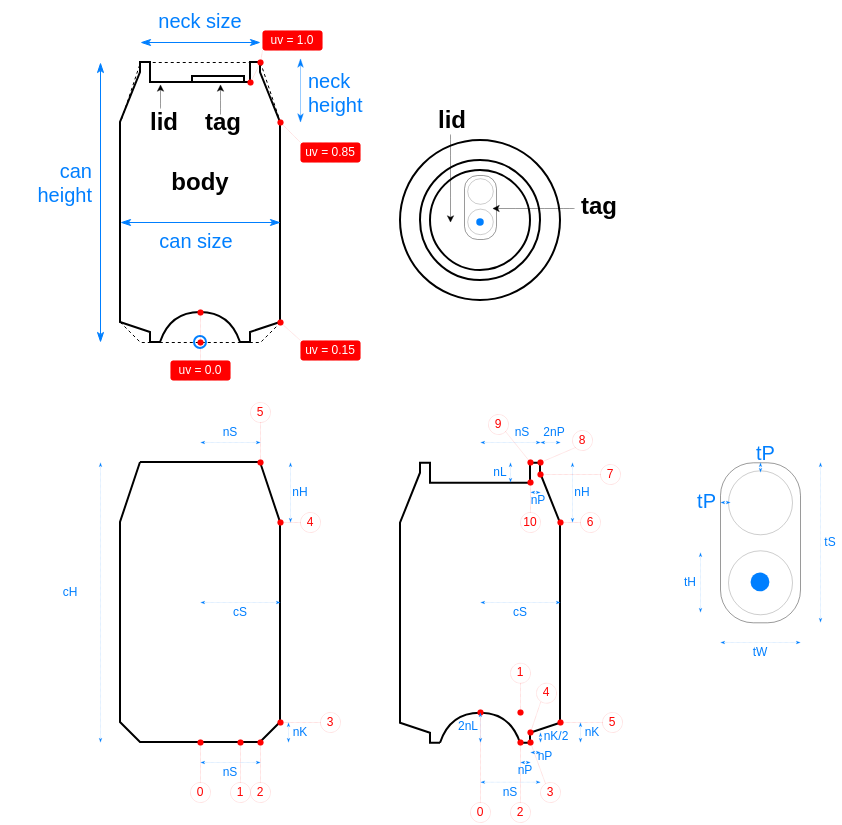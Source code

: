 <mxfile version="23.1.5" type="device">
  <diagram name="Page-1" id="3TUpHSHA1gtK3B0JEU8y">
    <mxGraphModel dx="447" dy="271" grid="1" gridSize="10" guides="1" tooltips="1" connect="1" arrows="1" fold="1" page="1" pageScale="1" pageWidth="583" pageHeight="413" math="0" shadow="0">
      <root>
        <mxCell id="0" />
        <mxCell id="1" parent="0" />
        <mxCell id="0A4ECjPYEgnLE-gKC64b-30" value="" style="endArrow=none;html=1;rounded=0;" edge="1" parent="1">
          <mxGeometry width="50" height="50" relative="1" as="geometry">
            <mxPoint x="110" y="280" as="sourcePoint" />
            <mxPoint x="140" y="420" as="targetPoint" />
            <Array as="points">
              <mxPoint x="100" y="310" />
              <mxPoint x="100" y="410" />
              <mxPoint x="110" y="420" />
            </Array>
          </mxGeometry>
        </mxCell>
        <mxCell id="0A4ECjPYEgnLE-gKC64b-31" value="" style="endArrow=none;html=1;rounded=0;" edge="1" parent="1">
          <mxGeometry width="50" height="50" relative="1" as="geometry">
            <mxPoint x="110" y="280" as="sourcePoint" />
            <mxPoint x="170" y="280" as="targetPoint" />
          </mxGeometry>
        </mxCell>
        <mxCell id="nw0UZW-xQefEUAk0dn4Y-40" value="" style="ellipse;whiteSpace=wrap;html=1;aspect=fixed;fillColor=none;connectable=0;allowArrows=0;" parent="1" vertex="1">
          <mxGeometry x="240" y="119" width="80" height="80" as="geometry" />
        </mxCell>
        <mxCell id="nw0UZW-xQefEUAk0dn4Y-41" value="" style="ellipse;whiteSpace=wrap;html=1;aspect=fixed;fillColor=none;connectable=0;allowArrows=0;" parent="1" vertex="1">
          <mxGeometry x="250" y="129" width="60" height="60" as="geometry" />
        </mxCell>
        <mxCell id="QgdDYN5rGUicbWpnFUVR-4" value="&lt;div style=&quot;&quot;&gt;&lt;span style=&quot;background-color: initial;&quot;&gt;can&lt;/span&gt;&lt;/div&gt;&lt;div style=&quot;&quot;&gt;&lt;span style=&quot;background-color: initial;&quot;&gt;height&lt;/span&gt;&lt;/div&gt;" style="text;html=1;align=right;verticalAlign=middle;whiteSpace=wrap;rounded=0;fontSize=10;fontColor=#007FFF;allowArrows=0;connectable=0;spacingLeft=2;spacingTop=2;spacingBottom=2;spacingRight=2;" parent="1" vertex="1">
          <mxGeometry x="40" y="120" width="50" height="40" as="geometry" />
        </mxCell>
        <mxCell id="QgdDYN5rGUicbWpnFUVR-6" value="&lt;div style=&quot;&quot;&gt;&lt;span style=&quot;background-color: initial;&quot;&gt;can size&lt;/span&gt;&lt;/div&gt;" style="text;html=1;align=center;verticalAlign=bottom;whiteSpace=wrap;rounded=0;fontSize=10;fontColor=#007FFF;allowArrows=0;connectable=0;spacingLeft=2;spacingTop=2;spacingBottom=2;spacingRight=2;" parent="1" vertex="1">
          <mxGeometry x="108" y="160" width="60" height="20" as="geometry" />
        </mxCell>
        <mxCell id="vKmyMk4U30r1ylPIldxQ-1" value="" style="endArrow=classicThin;html=1;rounded=0;strokeWidth=0.2;strokeColor=#007FFF;endFill=1;endSize=4;startArrow=classicThin;startFill=1;startSize=4;" parent="1" edge="1">
          <mxGeometry width="50" height="50" relative="1" as="geometry">
            <mxPoint x="190" y="110" as="sourcePoint" />
            <mxPoint x="190" y="78" as="targetPoint" />
          </mxGeometry>
        </mxCell>
        <mxCell id="vKmyMk4U30r1ylPIldxQ-2" value="&lt;div style=&quot;&quot;&gt;&lt;span style=&quot;background-color: initial;&quot;&gt;neck&lt;/span&gt;&lt;/div&gt;&lt;div style=&quot;&quot;&gt;&lt;span style=&quot;background-color: initial;&quot;&gt;height&lt;/span&gt;&lt;/div&gt;" style="text;html=1;align=left;verticalAlign=middle;whiteSpace=wrap;rounded=0;fontSize=10;fontColor=#007FFF;allowArrows=0;connectable=0;spacingLeft=2;spacingTop=2;spacingBottom=2;spacingRight=2;" parent="1" vertex="1">
          <mxGeometry x="190" y="80" width="50" height="29.64" as="geometry" />
        </mxCell>
        <mxCell id="vKmyMk4U30r1ylPIldxQ-6" value="&lt;div style=&quot;&quot;&gt;&lt;span style=&quot;background-color: initial;&quot;&gt;neck size&lt;/span&gt;&lt;/div&gt;" style="text;html=1;align=center;verticalAlign=bottom;whiteSpace=wrap;rounded=0;fontSize=10;fontColor=#007FFF;allowArrows=0;connectable=0;spacingLeft=2;spacingTop=2;spacingBottom=2;spacingRight=2;" parent="1" vertex="1">
          <mxGeometry x="110" y="49.64" width="60" height="20" as="geometry" />
        </mxCell>
        <mxCell id="-t4u0__WDk2onbK1k2eb-38" value="" style="group" parent="1" vertex="1" connectable="0">
          <mxGeometry x="400" y="280.15" width="40" height="80" as="geometry" />
        </mxCell>
        <mxCell id="-t4u0__WDk2onbK1k2eb-39" value="" style="ellipse;whiteSpace=wrap;html=1;aspect=fixed;connectable=0;fillColor=#007FFF;strokeColor=none;" parent="-t4u0__WDk2onbK1k2eb-38" vertex="1">
          <mxGeometry x="15.294" y="55.118" width="9.412" height="9.412" as="geometry" />
        </mxCell>
        <mxCell id="-t4u0__WDk2onbK1k2eb-40" value="" style="rounded=1;whiteSpace=wrap;html=1;fillColor=none;strokeWidth=0.2;arcSize=41;" parent="-t4u0__WDk2onbK1k2eb-38" vertex="1">
          <mxGeometry width="40" height="80" as="geometry" />
        </mxCell>
        <mxCell id="-t4u0__WDk2onbK1k2eb-41" value="" style="ellipse;whiteSpace=wrap;html=1;fillColor=none;strokeColor=default;strokeWidth=0.1;" parent="-t4u0__WDk2onbK1k2eb-38" vertex="1">
          <mxGeometry x="4.0" y="44.0" width="32.0" height="32" as="geometry" />
        </mxCell>
        <mxCell id="-t4u0__WDk2onbK1k2eb-42" value="" style="ellipse;whiteSpace=wrap;html=1;fillColor=none;strokeColor=default;strokeWidth=0.1;" parent="-t4u0__WDk2onbK1k2eb-38" vertex="1">
          <mxGeometry x="4.0" y="4.0" width="32.0" height="32" as="geometry" />
        </mxCell>
        <mxCell id="-t4u0__WDk2onbK1k2eb-47" value="&lt;div style=&quot;&quot;&gt;&lt;span style=&quot;background-color: initial;&quot;&gt;tP&lt;/span&gt;&lt;/div&gt;" style="text;html=1;align=left;verticalAlign=middle;whiteSpace=wrap;rounded=0;fontSize=10;fontColor=#007FFF;allowArrows=0;connectable=0;spacingLeft=2;spacingTop=2;spacingBottom=2;spacingRight=2;" parent="1" vertex="1">
          <mxGeometry x="414" y="268" width="20" height="14.5" as="geometry" />
        </mxCell>
        <mxCell id="-t4u0__WDk2onbK1k2eb-67" value="" style="endArrow=none;html=1;rounded=0;" parent="1" edge="1">
          <mxGeometry width="50" height="50" relative="1" as="geometry">
            <mxPoint x="120" y="220" as="sourcePoint" />
            <mxPoint x="160" y="220" as="targetPoint" />
            <Array as="points">
              <mxPoint x="115" y="220" />
              <mxPoint x="115" y="215" />
              <mxPoint x="100" y="210" />
              <mxPoint x="100" y="110" />
              <mxPoint x="110" y="85" />
              <mxPoint x="110" y="80" />
              <mxPoint x="115" y="80" />
              <mxPoint x="115" y="90" />
              <mxPoint x="165" y="90" />
              <mxPoint x="165" y="80" />
              <mxPoint x="170" y="80" />
              <mxPoint x="170" y="85" />
              <mxPoint x="180" y="110" />
              <mxPoint x="180" y="210" />
              <mxPoint x="165" y="215" />
              <mxPoint x="165" y="220" />
            </Array>
          </mxGeometry>
        </mxCell>
        <mxCell id="-t4u0__WDk2onbK1k2eb-68" value="" style="endArrow=none;html=1;rounded=0;curved=1;" parent="1" edge="1">
          <mxGeometry width="50" height="50" relative="1" as="geometry">
            <mxPoint x="160" y="220" as="sourcePoint" />
            <mxPoint x="120" y="220" as="targetPoint" />
            <Array as="points">
              <mxPoint x="155" y="205" />
              <mxPoint x="125" y="205" />
            </Array>
          </mxGeometry>
        </mxCell>
        <mxCell id="-t4u0__WDk2onbK1k2eb-69" value="" style="endArrow=classicThin;html=1;rounded=0;strokeWidth=0.5;strokeColor=#007FFF;endFill=1;endSize=4;startArrow=classicThin;startFill=1;startSize=4;" parent="1" edge="1">
          <mxGeometry width="50" height="50" relative="1" as="geometry">
            <mxPoint x="110" y="70" as="sourcePoint" />
            <mxPoint x="170" y="70" as="targetPoint" />
          </mxGeometry>
        </mxCell>
        <mxCell id="-t4u0__WDk2onbK1k2eb-70" value="" style="endArrow=classicThin;html=1;rounded=0;strokeWidth=0.5;strokeColor=#007FFF;endFill=1;endSize=4;startArrow=classicThin;startFill=1;startSize=4;" parent="1" edge="1">
          <mxGeometry width="50" height="50" relative="1" as="geometry">
            <mxPoint x="90" y="80" as="sourcePoint" />
            <mxPoint x="90" y="220" as="targetPoint" />
          </mxGeometry>
        </mxCell>
        <mxCell id="-t4u0__WDk2onbK1k2eb-71" value="" style="endArrow=classicThin;html=1;rounded=0;strokeWidth=0.5;strokeColor=#007FFF;endFill=1;endSize=4;startArrow=classicThin;startFill=1;startSize=4;" parent="1" edge="1">
          <mxGeometry width="50" height="50" relative="1" as="geometry">
            <mxPoint x="100" y="160" as="sourcePoint" />
            <mxPoint x="180" y="160" as="targetPoint" />
          </mxGeometry>
        </mxCell>
        <mxCell id="-t4u0__WDk2onbK1k2eb-72" value="" style="whiteSpace=wrap;html=1;connectable=0;allowArrows=0;strokeColor=#007FFF;fillColor=none;shape=ellipse;perimeter=ellipsePerimeter;aspect=fixed;" parent="1" vertex="1">
          <mxGeometry x="137" y="217" width="6" height="6" as="geometry" />
        </mxCell>
        <mxCell id="-t4u0__WDk2onbK1k2eb-73" value="" style="endArrow=none;html=1;rounded=0;strokeWidth=0.5;dashed=1;strokeColor=#000000;" parent="1" edge="1">
          <mxGeometry width="50" height="50" relative="1" as="geometry">
            <mxPoint x="180" y="210" as="sourcePoint" />
            <mxPoint x="100" y="210" as="targetPoint" />
            <Array as="points">
              <mxPoint x="170" y="220" />
              <mxPoint x="110" y="220" />
            </Array>
          </mxGeometry>
        </mxCell>
        <mxCell id="0A4ECjPYEgnLE-gKC64b-1" value="" style="endArrow=none;html=1;rounded=0;strokeWidth=0.5;dashed=1;strokeColor=#000000;" edge="1" parent="1">
          <mxGeometry width="50" height="50" relative="1" as="geometry">
            <mxPoint x="180" y="110" as="sourcePoint" />
            <mxPoint x="100" y="110" as="targetPoint" />
            <Array as="points">
              <mxPoint x="170" y="80" />
              <mxPoint x="110" y="80" />
            </Array>
          </mxGeometry>
        </mxCell>
        <mxCell id="0A4ECjPYEgnLE-gKC64b-2" value="" style="ellipse;whiteSpace=wrap;html=1;aspect=fixed;fillColor=none;connectable=0;allowArrows=0;" vertex="1" parent="1">
          <mxGeometry x="255" y="134" width="50" height="50" as="geometry" />
        </mxCell>
        <mxCell id="0A4ECjPYEgnLE-gKC64b-4" value="" style="endArrow=none;html=1;rounded=0;" edge="1" parent="1">
          <mxGeometry width="50" height="50" relative="1" as="geometry">
            <mxPoint x="170" y="280" as="sourcePoint" />
            <mxPoint x="140" y="420" as="targetPoint" />
            <Array as="points">
              <mxPoint x="180" y="310" />
              <mxPoint x="180" y="410" />
              <mxPoint x="170" y="420" />
            </Array>
          </mxGeometry>
        </mxCell>
        <mxCell id="0A4ECjPYEgnLE-gKC64b-7" value="" style="endArrow=none;html=1;rounded=0;" edge="1" parent="1">
          <mxGeometry width="50" height="50" relative="1" as="geometry">
            <mxPoint x="260" y="420.36" as="sourcePoint" />
            <mxPoint x="300" y="420.36" as="targetPoint" />
            <Array as="points">
              <mxPoint x="255" y="420.36" />
              <mxPoint x="255" y="415.36" />
              <mxPoint x="240" y="410.36" />
              <mxPoint x="240" y="310.36" />
              <mxPoint x="250" y="285.36" />
              <mxPoint x="250" y="280.36" />
              <mxPoint x="255" y="280.36" />
              <mxPoint x="255" y="290.36" />
              <mxPoint x="305" y="290.36" />
              <mxPoint x="305" y="280.36" />
              <mxPoint x="310" y="280.36" />
              <mxPoint x="310" y="285.36" />
              <mxPoint x="320" y="310.36" />
              <mxPoint x="320" y="410.36" />
              <mxPoint x="305" y="415.36" />
              <mxPoint x="305" y="420.36" />
            </Array>
          </mxGeometry>
        </mxCell>
        <mxCell id="0A4ECjPYEgnLE-gKC64b-8" value="" style="endArrow=none;html=1;rounded=0;curved=1;" edge="1" parent="1">
          <mxGeometry width="50" height="50" relative="1" as="geometry">
            <mxPoint x="300" y="420.36" as="sourcePoint" />
            <mxPoint x="260" y="420.36" as="targetPoint" />
            <Array as="points">
              <mxPoint x="295" y="405.36" />
              <mxPoint x="265" y="405.36" />
            </Array>
          </mxGeometry>
        </mxCell>
        <mxCell id="0A4ECjPYEgnLE-gKC64b-9" value="&lt;div style=&quot;font-size: 6px;&quot;&gt;nS&lt;/div&gt;" style="text;html=1;align=center;verticalAlign=middle;whiteSpace=wrap;rounded=0;fontSize=6;fontColor=#007FFF;allowArrows=0;connectable=0;spacingLeft=2;spacingTop=2;spacingBottom=2;spacingRight=2;" vertex="1" parent="1">
          <mxGeometry x="140" y="430.36" width="30" height="10" as="geometry" />
        </mxCell>
        <mxCell id="0A4ECjPYEgnLE-gKC64b-10" value="" style="endArrow=classicThin;html=1;rounded=0;strokeWidth=0.1;strokeColor=#007FFF;startSize=2;endSize=2;endFill=1;startArrow=classicThin;startFill=1;dashed=1;" edge="1" parent="1">
          <mxGeometry width="50" height="50" relative="1" as="geometry">
            <mxPoint x="140" y="430" as="sourcePoint" />
            <mxPoint x="170" y="430" as="targetPoint" />
          </mxGeometry>
        </mxCell>
        <mxCell id="0A4ECjPYEgnLE-gKC64b-11" value="&lt;div style=&quot;font-size: 6px;&quot;&gt;nS&lt;/div&gt;" style="text;html=1;align=center;verticalAlign=middle;whiteSpace=wrap;rounded=0;fontSize=6;fontColor=#007FFF;allowArrows=0;connectable=0;spacingLeft=2;spacingTop=2;spacingBottom=2;spacingRight=2;" vertex="1" parent="1">
          <mxGeometry x="140" y="260" width="30" height="10" as="geometry" />
        </mxCell>
        <mxCell id="0A4ECjPYEgnLE-gKC64b-12" value="" style="endArrow=classicThin;html=1;rounded=0;strokeWidth=0.1;strokeColor=#007FFF;startSize=2;endSize=2;endFill=1;startArrow=classicThin;startFill=1;dashed=1;" edge="1" parent="1">
          <mxGeometry width="50" height="50" relative="1" as="geometry">
            <mxPoint x="140" y="270" as="sourcePoint" />
            <mxPoint x="170" y="270" as="targetPoint" />
          </mxGeometry>
        </mxCell>
        <mxCell id="0A4ECjPYEgnLE-gKC64b-13" value="0" style="aspect=fixed;rotation=0;connectable=1;allowArrows=0;fillColor=none;strokeColor=#FF0000;strokeWidth=0.1;fontSize=6;spacing=0;spacingBottom=0;rounded=0;whiteSpace=wrap;html=1;shape=ellipse;perimeter=ellipsePerimeter;fontColor=#FF0000;dashed=1;" vertex="1" parent="1">
          <mxGeometry x="135" y="440" width="10" height="10" as="geometry" />
        </mxCell>
        <mxCell id="0A4ECjPYEgnLE-gKC64b-14" value="" style="endArrow=oval;html=1;rounded=0;strokeWidth=0.1;strokeColor=#FF0000;startSize=3;endSize=3;exitX=0.5;exitY=0;exitDx=0;exitDy=0;endFill=1;dashed=1;" edge="1" parent="1" source="0A4ECjPYEgnLE-gKC64b-13">
          <mxGeometry width="50" height="50" relative="1" as="geometry">
            <mxPoint x="153.25" y="430.36" as="sourcePoint" />
            <mxPoint x="140" y="420" as="targetPoint" />
          </mxGeometry>
        </mxCell>
        <mxCell id="0A4ECjPYEgnLE-gKC64b-15" value="2" style="aspect=fixed;rotation=0;connectable=1;allowArrows=0;fillColor=none;strokeColor=#FF0000;strokeWidth=0.1;fontSize=6;spacing=0;spacingBottom=0;rounded=0;whiteSpace=wrap;html=1;shape=ellipse;perimeter=ellipsePerimeter;fontColor=#FF0000;dashed=1;" vertex="1" parent="1">
          <mxGeometry x="165" y="440" width="10" height="10" as="geometry" />
        </mxCell>
        <mxCell id="0A4ECjPYEgnLE-gKC64b-16" value="" style="endArrow=oval;html=1;rounded=0;strokeWidth=0.1;strokeColor=#FF0000;startSize=3;endSize=3;exitX=0.5;exitY=0;exitDx=0;exitDy=0;endFill=1;dashed=1;" edge="1" parent="1" source="0A4ECjPYEgnLE-gKC64b-15">
          <mxGeometry width="50" height="50" relative="1" as="geometry">
            <mxPoint x="188" y="430" as="sourcePoint" />
            <mxPoint x="170" y="420" as="targetPoint" />
          </mxGeometry>
        </mxCell>
        <mxCell id="0A4ECjPYEgnLE-gKC64b-17" value="" style="endArrow=classicThin;html=1;rounded=0;strokeWidth=0.1;strokeColor=#007FFF;startSize=2;endSize=2;endFill=1;startArrow=classicThin;startFill=1;dashed=1;" edge="1" parent="1">
          <mxGeometry width="50" height="50" relative="1" as="geometry">
            <mxPoint x="140" y="350" as="sourcePoint" />
            <mxPoint x="180" y="350" as="targetPoint" />
          </mxGeometry>
        </mxCell>
        <mxCell id="0A4ECjPYEgnLE-gKC64b-18" value="&lt;div style=&quot;font-size: 6px;&quot;&gt;cS&lt;/div&gt;" style="text;html=1;align=center;verticalAlign=middle;whiteSpace=wrap;rounded=0;fontSize=6;fontColor=#007FFF;allowArrows=0;connectable=0;spacingLeft=2;spacingTop=2;spacingBottom=2;spacingRight=2;" vertex="1" parent="1">
          <mxGeometry x="140" y="350.36" width="40" height="10" as="geometry" />
        </mxCell>
        <mxCell id="0A4ECjPYEgnLE-gKC64b-19" value="3" style="aspect=fixed;rotation=0;connectable=1;allowArrows=0;fillColor=none;strokeColor=#FF0000;strokeWidth=0.1;fontSize=6;spacing=0;spacingBottom=0;rounded=0;whiteSpace=wrap;html=1;shape=ellipse;perimeter=ellipsePerimeter;fontColor=#FF0000;dashed=1;" vertex="1" parent="1">
          <mxGeometry x="200" y="405" width="10" height="10" as="geometry" />
        </mxCell>
        <mxCell id="0A4ECjPYEgnLE-gKC64b-20" value="" style="endArrow=oval;html=1;rounded=0;strokeWidth=0.1;strokeColor=#FF0000;startSize=3;endSize=3;exitX=0;exitY=0.5;exitDx=0;exitDy=0;endFill=1;dashed=1;" edge="1" source="0A4ECjPYEgnLE-gKC64b-19" parent="1">
          <mxGeometry width="50" height="50" relative="1" as="geometry">
            <mxPoint x="197" y="420.36" as="sourcePoint" />
            <mxPoint x="180" y="410" as="targetPoint" />
          </mxGeometry>
        </mxCell>
        <mxCell id="0A4ECjPYEgnLE-gKC64b-21" value="" style="endArrow=oval;html=1;rounded=0;strokeWidth=0.1;strokeColor=#FF0000;startSize=3;endSize=3;exitX=0;exitY=0.5;exitDx=0;exitDy=0;endFill=1;dashed=1;" edge="1" source="0A4ECjPYEgnLE-gKC64b-22" parent="1">
          <mxGeometry width="50" height="50" relative="1" as="geometry">
            <mxPoint x="197" y="320" as="sourcePoint" />
            <mxPoint x="180" y="310" as="targetPoint" />
          </mxGeometry>
        </mxCell>
        <mxCell id="0A4ECjPYEgnLE-gKC64b-22" value="4" style="aspect=fixed;rotation=0;connectable=1;allowArrows=0;fillColor=none;strokeColor=#FF0000;strokeWidth=0.1;fontSize=6;spacing=0;spacingBottom=0;rounded=0;whiteSpace=wrap;html=1;shape=ellipse;perimeter=ellipsePerimeter;fontColor=#FF0000;dashed=1;" vertex="1" parent="1">
          <mxGeometry x="190" y="305" width="10" height="10" as="geometry" />
        </mxCell>
        <mxCell id="0A4ECjPYEgnLE-gKC64b-23" value="" style="endArrow=oval;html=1;rounded=0;strokeWidth=0.1;strokeColor=#FF0000;startSize=3;endSize=3;exitX=0.5;exitY=1;exitDx=0;exitDy=0;endFill=1;dashed=1;" edge="1" source="0A4ECjPYEgnLE-gKC64b-24" parent="1">
          <mxGeometry width="50" height="50" relative="1" as="geometry">
            <mxPoint x="188" y="285" as="sourcePoint" />
            <mxPoint x="170" y="280" as="targetPoint" />
          </mxGeometry>
        </mxCell>
        <mxCell id="0A4ECjPYEgnLE-gKC64b-24" value="5" style="aspect=fixed;rotation=0;connectable=1;allowArrows=0;fillColor=none;strokeColor=#FF0000;strokeWidth=0.1;fontSize=6;spacing=0;spacingBottom=0;rounded=0;whiteSpace=wrap;html=1;shape=ellipse;perimeter=ellipsePerimeter;fontColor=#FF0000;dashed=1;" vertex="1" parent="1">
          <mxGeometry x="165" y="250" width="10" height="10" as="geometry" />
        </mxCell>
        <mxCell id="0A4ECjPYEgnLE-gKC64b-27" value="" style="endArrow=oval;html=1;rounded=0;strokeWidth=0.1;strokeColor=#FF0000;startSize=3;endSize=3;exitX=0.5;exitY=0;exitDx=0;exitDy=0;endFill=1;dashed=1;" edge="1" source="0A4ECjPYEgnLE-gKC64b-28" parent="1">
          <mxGeometry width="50" height="50" relative="1" as="geometry">
            <mxPoint x="178" y="430" as="sourcePoint" />
            <mxPoint x="160" y="420" as="targetPoint" />
          </mxGeometry>
        </mxCell>
        <mxCell id="0A4ECjPYEgnLE-gKC64b-28" value="1" style="aspect=fixed;rotation=0;connectable=1;allowArrows=0;fillColor=none;strokeColor=#FF0000;strokeWidth=0.1;fontSize=6;spacing=0;spacingBottom=0;rounded=0;whiteSpace=wrap;html=1;shape=ellipse;perimeter=ellipsePerimeter;fontColor=#FF0000;dashed=1;" vertex="1" parent="1">
          <mxGeometry x="155" y="440" width="10" height="10" as="geometry" />
        </mxCell>
        <mxCell id="0A4ECjPYEgnLE-gKC64b-32" value="uv = 0.0" style="rotation=0;connectable=1;allowArrows=0;fillColor=#FF0000;strokeColor=#FF0000;strokeWidth=0.1;fontSize=6;spacing=0;spacingBottom=0;rounded=1;whiteSpace=wrap;html=1;shape=label;fontColor=#FFFFFF;dashed=1;labelBackgroundColor=none;" vertex="1" parent="1">
          <mxGeometry x="125" y="229" width="30" height="10" as="geometry" />
        </mxCell>
        <mxCell id="0A4ECjPYEgnLE-gKC64b-33" value="uv = 0.15" style="rotation=0;connectable=1;allowArrows=0;fillColor=#FF0000;strokeColor=#FF0000;strokeWidth=0.1;fontSize=6;spacing=0;spacingBottom=0;rounded=1;whiteSpace=wrap;html=1;shape=label;fontColor=#FFFFFF;dashed=1;labelBackgroundColor=none;" vertex="1" parent="1">
          <mxGeometry x="190" y="219" width="30" height="10" as="geometry" />
        </mxCell>
        <mxCell id="0A4ECjPYEgnLE-gKC64b-34" value="uv = 1.0" style="rotation=0;connectable=1;allowArrows=0;fillColor=#FF0000;strokeColor=#FF0000;strokeWidth=0.1;fontSize=6;spacing=0;spacingBottom=0;rounded=1;whiteSpace=wrap;html=1;shape=label;fontColor=#FFFFFF;dashed=1;labelBackgroundColor=none;" vertex="1" parent="1">
          <mxGeometry x="171" y="64" width="30" height="10" as="geometry" />
        </mxCell>
        <mxCell id="0A4ECjPYEgnLE-gKC64b-36" value="uv = 0.85" style="rotation=0;connectable=1;allowArrows=0;fillColor=#FF0000;strokeColor=#FF0000;strokeWidth=0.1;fontSize=6;spacing=0;spacingBottom=0;rounded=1;whiteSpace=wrap;html=1;shape=label;fontColor=#FFFFFF;dashed=1;labelBackgroundColor=none;" vertex="1" parent="1">
          <mxGeometry x="190" y="120" width="30" height="10" as="geometry" />
        </mxCell>
        <mxCell id="0A4ECjPYEgnLE-gKC64b-37" value="" style="endArrow=oval;html=1;rounded=0;strokeWidth=0.1;strokeColor=#FF0000;startSize=3;endSize=3;exitX=0;exitY=0;exitDx=0;exitDy=0;endFill=1;dashed=1;" edge="1" parent="1" source="0A4ECjPYEgnLE-gKC64b-33">
          <mxGeometry width="50" height="50" relative="1" as="geometry">
            <mxPoint x="200" y="320" as="sourcePoint" />
            <mxPoint x="180" y="210" as="targetPoint" />
          </mxGeometry>
        </mxCell>
        <mxCell id="0A4ECjPYEgnLE-gKC64b-38" value="" style="endArrow=oval;html=1;rounded=0;strokeWidth=0.1;strokeColor=#FF0000;startSize=3;endSize=3;exitX=0.5;exitY=0;exitDx=0;exitDy=0;endFill=1;dashed=1;" edge="1" parent="1" source="0A4ECjPYEgnLE-gKC64b-32">
          <mxGeometry width="50" height="50" relative="1" as="geometry">
            <mxPoint x="185" y="238" as="sourcePoint" />
            <mxPoint x="140" y="220" as="targetPoint" />
          </mxGeometry>
        </mxCell>
        <mxCell id="0A4ECjPYEgnLE-gKC64b-39" value="" style="endArrow=oval;html=1;rounded=0;strokeWidth=0.1;strokeColor=#FF0000;startSize=3;endSize=3;exitX=0;exitY=0;exitDx=0;exitDy=0;endFill=1;dashed=1;" edge="1" parent="1" source="0A4ECjPYEgnLE-gKC64b-36">
          <mxGeometry width="50" height="50" relative="1" as="geometry">
            <mxPoint x="175" y="130" as="sourcePoint" />
            <mxPoint x="180" y="110" as="targetPoint" />
          </mxGeometry>
        </mxCell>
        <mxCell id="0A4ECjPYEgnLE-gKC64b-40" value="" style="endArrow=oval;html=1;rounded=0;strokeWidth=0.1;strokeColor=#FF0000;startSize=3;endSize=3;endFill=1;dashed=1;exitX=0;exitY=1;exitDx=0;exitDy=0;" edge="1" parent="1" source="0A4ECjPYEgnLE-gKC64b-34">
          <mxGeometry width="50" height="50" relative="1" as="geometry">
            <mxPoint x="167" y="75" as="sourcePoint" />
            <mxPoint x="170" y="80" as="targetPoint" />
          </mxGeometry>
        </mxCell>
        <mxCell id="0A4ECjPYEgnLE-gKC64b-41" value="" style="endArrow=oval;html=1;rounded=0;strokeWidth=0.1;strokeColor=#FF0000;startSize=3;endSize=3;endFill=1;dashed=1;" edge="1" parent="1">
          <mxGeometry width="50" height="50" relative="1" as="geometry">
            <mxPoint x="170" y="80" as="sourcePoint" />
            <mxPoint x="165" y="90" as="targetPoint" />
          </mxGeometry>
        </mxCell>
        <mxCell id="0A4ECjPYEgnLE-gKC64b-42" value="" style="endArrow=oval;html=1;rounded=0;strokeWidth=0.1;strokeColor=#FF0000;startSize=3;endSize=3;endFill=1;dashed=1;" edge="1" parent="1">
          <mxGeometry width="50" height="50" relative="1" as="geometry">
            <mxPoint x="140" y="220" as="sourcePoint" />
            <mxPoint x="140" y="205" as="targetPoint" />
          </mxGeometry>
        </mxCell>
        <mxCell id="0A4ECjPYEgnLE-gKC64b-43" value="" style="endArrow=classicThin;html=1;rounded=0;strokeWidth=0.1;strokeColor=#007FFF;startSize=2;endSize=2;endFill=1;startArrow=classicThin;startFill=1;dashed=1;" edge="1" parent="1">
          <mxGeometry width="50" height="50" relative="1" as="geometry">
            <mxPoint x="184" y="410" as="sourcePoint" />
            <mxPoint x="184" y="420" as="targetPoint" />
          </mxGeometry>
        </mxCell>
        <mxCell id="0A4ECjPYEgnLE-gKC64b-44" value="&lt;div style=&quot;font-size: 6px;&quot;&gt;nK&lt;/div&gt;" style="text;html=1;align=center;verticalAlign=middle;whiteSpace=wrap;rounded=0;fontSize=6;fontColor=#007FFF;allowArrows=0;connectable=0;spacingLeft=2;spacingTop=2;spacingBottom=2;spacingRight=2;" vertex="1" parent="1">
          <mxGeometry x="185" y="410" width="10" height="10" as="geometry" />
        </mxCell>
        <mxCell id="0A4ECjPYEgnLE-gKC64b-45" value="" style="endArrow=classicThin;html=1;rounded=0;strokeWidth=0.1;strokeColor=#007FFF;startSize=2;endSize=2;endFill=1;startArrow=classicThin;startFill=1;dashed=1;" edge="1" parent="1">
          <mxGeometry width="50" height="50" relative="1" as="geometry">
            <mxPoint x="185" y="280" as="sourcePoint" />
            <mxPoint x="185" y="310" as="targetPoint" />
          </mxGeometry>
        </mxCell>
        <mxCell id="0A4ECjPYEgnLE-gKC64b-46" value="&lt;div style=&quot;font-size: 6px;&quot;&gt;nH&lt;/div&gt;" style="text;html=1;align=center;verticalAlign=middle;whiteSpace=wrap;rounded=0;fontSize=6;fontColor=#007FFF;allowArrows=0;connectable=0;spacingLeft=2;spacingTop=2;spacingBottom=2;spacingRight=2;" vertex="1" parent="1">
          <mxGeometry x="185" y="290" width="10" height="10" as="geometry" />
        </mxCell>
        <mxCell id="0A4ECjPYEgnLE-gKC64b-47" value="" style="endArrow=classicThin;html=1;rounded=0;strokeWidth=0.1;strokeColor=#007FFF;startSize=2;endSize=2;endFill=1;startArrow=classicThin;startFill=1;dashed=1;" edge="1" parent="1">
          <mxGeometry width="50" height="50" relative="1" as="geometry">
            <mxPoint x="90" y="280" as="sourcePoint" />
            <mxPoint x="90" y="420" as="targetPoint" />
          </mxGeometry>
        </mxCell>
        <mxCell id="0A4ECjPYEgnLE-gKC64b-48" value="&lt;div style=&quot;font-size: 6px;&quot;&gt;cH&lt;/div&gt;" style="text;html=1;align=center;verticalAlign=middle;whiteSpace=wrap;rounded=0;fontSize=6;fontColor=#007FFF;allowArrows=0;connectable=0;spacingLeft=2;spacingTop=2;spacingBottom=2;spacingRight=2;" vertex="1" parent="1">
          <mxGeometry x="70" y="340.36" width="10" height="10" as="geometry" />
        </mxCell>
        <mxCell id="0A4ECjPYEgnLE-gKC64b-49" value="body" style="text;html=1;align=center;verticalAlign=middle;whiteSpace=wrap;rounded=0;fontStyle=1;connectable=0;allowArrows=0;" vertex="1" parent="1">
          <mxGeometry x="110" y="125" width="60" height="30" as="geometry" />
        </mxCell>
        <mxCell id="0A4ECjPYEgnLE-gKC64b-50" value="lid" style="text;html=1;align=center;verticalAlign=middle;whiteSpace=wrap;rounded=0;fontStyle=1;connectable=0;allowArrows=0;" vertex="1" parent="1">
          <mxGeometry x="106" y="100" width="32" height="20" as="geometry" />
        </mxCell>
        <mxCell id="0A4ECjPYEgnLE-gKC64b-51" value="tag" style="text;html=1;align=center;verticalAlign=middle;whiteSpace=wrap;rounded=0;fontStyle=1;connectable=0;allowArrows=0;" vertex="1" parent="1">
          <mxGeometry x="134" y="100" width="35" height="20" as="geometry" />
        </mxCell>
        <mxCell id="0A4ECjPYEgnLE-gKC64b-52" value="" style="rounded=0;whiteSpace=wrap;html=1;" vertex="1" parent="1">
          <mxGeometry x="136" y="87" width="26" height="3" as="geometry" />
        </mxCell>
        <mxCell id="0A4ECjPYEgnLE-gKC64b-53" value="" style="curved=1;endArrow=classic;html=1;rounded=0;strokeWidth=0.2;endSize=3;" edge="1" parent="1">
          <mxGeometry width="50" height="50" relative="1" as="geometry">
            <mxPoint x="120" y="103" as="sourcePoint" />
            <mxPoint x="120" y="91" as="targetPoint" />
            <Array as="points" />
          </mxGeometry>
        </mxCell>
        <mxCell id="0A4ECjPYEgnLE-gKC64b-54" value="" style="curved=1;endArrow=classic;html=1;rounded=0;strokeWidth=0.2;endSize=3;" edge="1" parent="1">
          <mxGeometry width="50" height="50" relative="1" as="geometry">
            <mxPoint x="150" y="106" as="sourcePoint" />
            <mxPoint x="150" y="91" as="targetPoint" />
            <Array as="points" />
          </mxGeometry>
        </mxCell>
        <mxCell id="0A4ECjPYEgnLE-gKC64b-55" value="" style="curved=1;endArrow=classic;html=1;rounded=0;strokeWidth=0.2;endSize=3;" edge="1" parent="1">
          <mxGeometry width="50" height="50" relative="1" as="geometry">
            <mxPoint x="265" y="116" as="sourcePoint" />
            <mxPoint x="265" y="160" as="targetPoint" />
            <Array as="points" />
          </mxGeometry>
        </mxCell>
        <mxCell id="0A4ECjPYEgnLE-gKC64b-56" value="" style="curved=1;endArrow=classic;html=1;rounded=0;strokeWidth=0.2;endSize=3;" edge="1" parent="1">
          <mxGeometry width="50" height="50" relative="1" as="geometry">
            <mxPoint x="327" y="153" as="sourcePoint" />
            <mxPoint x="286" y="153" as="targetPoint" />
            <Array as="points" />
          </mxGeometry>
        </mxCell>
        <mxCell id="0A4ECjPYEgnLE-gKC64b-57" value="tag" style="text;html=1;align=center;verticalAlign=middle;whiteSpace=wrap;rounded=0;fontStyle=1;connectable=0;allowArrows=0;" vertex="1" parent="1">
          <mxGeometry x="322" y="142" width="35" height="20" as="geometry" />
        </mxCell>
        <mxCell id="0A4ECjPYEgnLE-gKC64b-58" value="lid" style="text;html=1;align=center;verticalAlign=middle;whiteSpace=wrap;rounded=0;fontStyle=1;connectable=0;allowArrows=0;" vertex="1" parent="1">
          <mxGeometry x="250" y="99" width="32" height="20" as="geometry" />
        </mxCell>
        <mxCell id="0A4ECjPYEgnLE-gKC64b-59" value="" style="group;aspect=fixed;" vertex="1" connectable="0" parent="1">
          <mxGeometry x="272" y="136.5" width="16" height="32" as="geometry" />
        </mxCell>
        <mxCell id="QgdDYN5rGUicbWpnFUVR-16" value="" style="ellipse;whiteSpace=wrap;html=1;aspect=fixed;connectable=0;fillColor=#007FFF;strokeColor=none;" parent="0A4ECjPYEgnLE-gKC64b-59" vertex="1">
          <mxGeometry x="6.118" y="21.647" width="3.765" height="3.765" as="geometry" />
        </mxCell>
        <mxCell id="_yC1xBLdqxrplw88gGCU-1" value="" style="rounded=1;whiteSpace=wrap;html=1;fillColor=none;strokeWidth=0.2;arcSize=41;" parent="0A4ECjPYEgnLE-gKC64b-59" vertex="1">
          <mxGeometry width="16" height="32" as="geometry" />
        </mxCell>
        <mxCell id="_yC1xBLdqxrplw88gGCU-2" value="" style="ellipse;whiteSpace=wrap;html=1;fillColor=none;strokeColor=default;strokeWidth=0.1;" parent="0A4ECjPYEgnLE-gKC64b-59" vertex="1">
          <mxGeometry x="1.6" y="16.8" width="12.8" height="12.8" as="geometry" />
        </mxCell>
        <mxCell id="_yC1xBLdqxrplw88gGCU-3" value="" style="ellipse;whiteSpace=wrap;html=1;fillColor=none;strokeColor=default;strokeWidth=0.1;" parent="0A4ECjPYEgnLE-gKC64b-59" vertex="1">
          <mxGeometry x="1.6" y="1.6" width="12.8" height="12.8" as="geometry" />
        </mxCell>
        <mxCell id="0A4ECjPYEgnLE-gKC64b-60" value="0" style="aspect=fixed;rotation=0;connectable=1;allowArrows=0;fillColor=none;strokeColor=#FF0000;strokeWidth=0.1;fontSize=6;spacing=0;spacingBottom=0;rounded=0;whiteSpace=wrap;html=1;shape=ellipse;perimeter=ellipsePerimeter;fontColor=#FF0000;dashed=1;" vertex="1" parent="1">
          <mxGeometry x="275" y="450" width="10" height="10" as="geometry" />
        </mxCell>
        <mxCell id="0A4ECjPYEgnLE-gKC64b-61" value="" style="endArrow=oval;html=1;rounded=0;strokeWidth=0.1;strokeColor=#FF0000;startSize=3;endSize=3;exitX=0.5;exitY=0;exitDx=0;exitDy=0;endFill=1;dashed=1;" edge="1" parent="1" source="0A4ECjPYEgnLE-gKC64b-60">
          <mxGeometry width="50" height="50" relative="1" as="geometry">
            <mxPoint x="293.25" y="430.36" as="sourcePoint" />
            <mxPoint x="280" y="405" as="targetPoint" />
          </mxGeometry>
        </mxCell>
        <mxCell id="0A4ECjPYEgnLE-gKC64b-62" value="3" style="aspect=fixed;rotation=0;connectable=1;allowArrows=0;fillColor=none;strokeColor=#FF0000;strokeWidth=0.1;fontSize=6;spacing=0;spacingBottom=0;rounded=0;whiteSpace=wrap;html=1;shape=ellipse;perimeter=ellipsePerimeter;fontColor=#FF0000;dashed=1;" vertex="1" parent="1">
          <mxGeometry x="310" y="440" width="10" height="10" as="geometry" />
        </mxCell>
        <mxCell id="0A4ECjPYEgnLE-gKC64b-63" value="" style="endArrow=oval;html=1;rounded=0;strokeWidth=0.1;strokeColor=#FF0000;startSize=3;endSize=3;exitX=0.255;exitY=0.07;exitDx=0;exitDy=0;endFill=1;dashed=1;exitPerimeter=0;" edge="1" parent="1" source="0A4ECjPYEgnLE-gKC64b-62">
          <mxGeometry width="50" height="50" relative="1" as="geometry">
            <mxPoint x="328" y="430" as="sourcePoint" />
            <mxPoint x="305" y="420" as="targetPoint" />
          </mxGeometry>
        </mxCell>
        <mxCell id="0A4ECjPYEgnLE-gKC64b-64" value="5" style="aspect=fixed;rotation=0;connectable=1;allowArrows=0;fillColor=none;strokeColor=#FF0000;strokeWidth=0.1;fontSize=6;spacing=0;spacingBottom=0;rounded=0;whiteSpace=wrap;html=1;shape=ellipse;perimeter=ellipsePerimeter;fontColor=#FF0000;dashed=1;" vertex="1" parent="1">
          <mxGeometry x="341" y="405" width="10" height="10" as="geometry" />
        </mxCell>
        <mxCell id="0A4ECjPYEgnLE-gKC64b-65" value="" style="endArrow=oval;html=1;rounded=0;strokeWidth=0.1;strokeColor=#FF0000;startSize=3;endSize=3;exitX=0;exitY=0.5;exitDx=0;exitDy=0;endFill=1;dashed=1;" edge="1" parent="1" source="0A4ECjPYEgnLE-gKC64b-64">
          <mxGeometry width="50" height="50" relative="1" as="geometry">
            <mxPoint x="337" y="420.36" as="sourcePoint" />
            <mxPoint x="320" y="410" as="targetPoint" />
          </mxGeometry>
        </mxCell>
        <mxCell id="0A4ECjPYEgnLE-gKC64b-66" value="" style="endArrow=oval;html=1;rounded=0;strokeWidth=0.1;strokeColor=#FF0000;startSize=3;endSize=3;exitX=0;exitY=0.5;exitDx=0;exitDy=0;endFill=1;dashed=1;" edge="1" parent="1" source="0A4ECjPYEgnLE-gKC64b-67">
          <mxGeometry width="50" height="50" relative="1" as="geometry">
            <mxPoint x="337" y="320" as="sourcePoint" />
            <mxPoint x="320" y="310" as="targetPoint" />
          </mxGeometry>
        </mxCell>
        <mxCell id="0A4ECjPYEgnLE-gKC64b-67" value="6" style="aspect=fixed;rotation=0;connectable=1;allowArrows=0;fillColor=none;strokeColor=#FF0000;strokeWidth=0.1;fontSize=6;spacing=0;spacingBottom=0;rounded=0;whiteSpace=wrap;html=1;shape=ellipse;perimeter=ellipsePerimeter;fontColor=#FF0000;dashed=1;" vertex="1" parent="1">
          <mxGeometry x="330" y="305" width="10" height="10" as="geometry" />
        </mxCell>
        <mxCell id="0A4ECjPYEgnLE-gKC64b-68" value="" style="endArrow=oval;html=1;rounded=0;strokeWidth=0.1;strokeColor=#FF0000;startSize=3;endSize=3;exitX=0;exitY=1;exitDx=0;exitDy=0;endFill=1;dashed=1;" edge="1" parent="1" source="0A4ECjPYEgnLE-gKC64b-69">
          <mxGeometry width="50" height="50" relative="1" as="geometry">
            <mxPoint x="328" y="285" as="sourcePoint" />
            <mxPoint x="310" y="280" as="targetPoint" />
          </mxGeometry>
        </mxCell>
        <mxCell id="0A4ECjPYEgnLE-gKC64b-69" value="8" style="aspect=fixed;rotation=0;connectable=1;allowArrows=0;fillColor=none;strokeColor=#FF0000;strokeWidth=0.1;fontSize=6;spacing=0;spacingBottom=0;rounded=0;whiteSpace=wrap;html=1;shape=ellipse;perimeter=ellipsePerimeter;fontColor=#FF0000;dashed=1;" vertex="1" parent="1">
          <mxGeometry x="326" y="264" width="10" height="10" as="geometry" />
        </mxCell>
        <mxCell id="0A4ECjPYEgnLE-gKC64b-70" value="" style="endArrow=oval;html=1;rounded=0;strokeWidth=0.1;strokeColor=#FF0000;startSize=3;endSize=3;exitX=0.5;exitY=0;exitDx=0;exitDy=0;endFill=1;dashed=1;" edge="1" parent="1" source="0A4ECjPYEgnLE-gKC64b-71">
          <mxGeometry width="50" height="50" relative="1" as="geometry">
            <mxPoint x="318" y="430" as="sourcePoint" />
            <mxPoint x="300" y="420" as="targetPoint" />
          </mxGeometry>
        </mxCell>
        <mxCell id="0A4ECjPYEgnLE-gKC64b-71" value="2" style="aspect=fixed;rotation=0;connectable=1;allowArrows=0;fillColor=none;strokeColor=#FF0000;strokeWidth=0.1;fontSize=6;spacing=0;spacingBottom=0;rounded=0;whiteSpace=wrap;html=1;shape=ellipse;perimeter=ellipsePerimeter;fontColor=#FF0000;dashed=1;" vertex="1" parent="1">
          <mxGeometry x="295" y="450" width="10" height="10" as="geometry" />
        </mxCell>
        <mxCell id="0A4ECjPYEgnLE-gKC64b-72" value="" style="endArrow=classicThin;html=1;rounded=0;strokeWidth=0.1;strokeColor=#007FFF;startSize=2;endSize=2;endFill=1;startArrow=classicThin;startFill=1;dashed=1;" edge="1" parent="1">
          <mxGeometry width="50" height="50" relative="1" as="geometry">
            <mxPoint x="279.91" y="405" as="sourcePoint" />
            <mxPoint x="280" y="420" as="targetPoint" />
          </mxGeometry>
        </mxCell>
        <mxCell id="0A4ECjPYEgnLE-gKC64b-73" value="&lt;div style=&quot;font-size: 6px;&quot;&gt;2nL&lt;/div&gt;" style="text;html=1;align=center;verticalAlign=middle;whiteSpace=wrap;rounded=0;fontSize=6;fontColor=#007FFF;allowArrows=0;connectable=0;spacingLeft=2;spacingTop=2;spacingBottom=2;spacingRight=2;" vertex="1" parent="1">
          <mxGeometry x="269" y="407" width="10" height="10" as="geometry" />
        </mxCell>
        <mxCell id="0A4ECjPYEgnLE-gKC64b-74" value="1" style="aspect=fixed;rotation=0;connectable=1;allowArrows=0;fillColor=none;strokeColor=#FF0000;strokeWidth=0.1;fontSize=6;spacing=0;spacingBottom=0;rounded=0;whiteSpace=wrap;html=1;shape=ellipse;perimeter=ellipsePerimeter;fontColor=#FF0000;dashed=1;" vertex="1" parent="1">
          <mxGeometry x="295" y="380.36" width="10" height="10" as="geometry" />
        </mxCell>
        <mxCell id="0A4ECjPYEgnLE-gKC64b-75" value="" style="endArrow=oval;html=1;rounded=0;strokeWidth=0.1;strokeColor=#FF0000;startSize=3;endSize=3;exitX=0.5;exitY=1;exitDx=0;exitDy=0;endFill=1;dashed=1;" edge="1" source="0A4ECjPYEgnLE-gKC64b-74" parent="1">
          <mxGeometry width="50" height="50" relative="1" as="geometry">
            <mxPoint x="318" y="370.36" as="sourcePoint" />
            <mxPoint x="300" y="405" as="targetPoint" />
          </mxGeometry>
        </mxCell>
        <mxCell id="0A4ECjPYEgnLE-gKC64b-76" value="" style="endArrow=classicThin;html=1;rounded=0;strokeWidth=0.1;strokeColor=#007FFF;startSize=2;endSize=2;endFill=1;startArrow=classicThin;startFill=1;dashed=1;" edge="1" parent="1">
          <mxGeometry width="50" height="50" relative="1" as="geometry">
            <mxPoint x="280" y="439.86" as="sourcePoint" />
            <mxPoint x="310" y="439.86" as="targetPoint" />
          </mxGeometry>
        </mxCell>
        <mxCell id="0A4ECjPYEgnLE-gKC64b-77" value="&lt;div style=&quot;font-size: 6px;&quot;&gt;nS&lt;/div&gt;" style="text;html=1;align=center;verticalAlign=middle;whiteSpace=wrap;rounded=0;fontSize=6;fontColor=#007FFF;allowArrows=0;connectable=0;spacingLeft=2;spacingTop=2;spacingBottom=2;spacingRight=2;" vertex="1" parent="1">
          <mxGeometry x="280" y="440" width="30" height="10" as="geometry" />
        </mxCell>
        <mxCell id="0A4ECjPYEgnLE-gKC64b-80" value="" style="endArrow=classicThin;html=1;rounded=0;strokeWidth=0.1;strokeColor=#007FFF;startSize=2;endSize=2;endFill=1;startArrow=classicThin;startFill=1;dashed=1;" edge="1" parent="1">
          <mxGeometry width="50" height="50" relative="1" as="geometry">
            <mxPoint x="300" y="430" as="sourcePoint" />
            <mxPoint x="305" y="430" as="targetPoint" />
          </mxGeometry>
        </mxCell>
        <mxCell id="0A4ECjPYEgnLE-gKC64b-81" value="" style="endArrow=classicThin;html=1;rounded=0;strokeWidth=0.1;strokeColor=#007FFF;startSize=2;endSize=2;endFill=1;startArrow=classicThin;startFill=1;dashed=1;" edge="1" parent="1">
          <mxGeometry width="50" height="50" relative="1" as="geometry">
            <mxPoint x="305" y="425" as="sourcePoint" />
            <mxPoint x="310" y="425" as="targetPoint" />
          </mxGeometry>
        </mxCell>
        <mxCell id="0A4ECjPYEgnLE-gKC64b-82" value="&lt;div style=&quot;font-size: 6px;&quot;&gt;nP&lt;/div&gt;" style="text;html=1;align=center;verticalAlign=middle;whiteSpace=wrap;rounded=0;fontSize=6;fontColor=#007FFF;allowArrows=0;connectable=0;spacingLeft=2;spacingTop=2;spacingBottom=2;spacingRight=2;" vertex="1" parent="1">
          <mxGeometry x="298" y="431" width="9" height="6.72" as="geometry" />
        </mxCell>
        <mxCell id="0A4ECjPYEgnLE-gKC64b-83" value="4" style="aspect=fixed;rotation=0;connectable=1;allowArrows=0;fillColor=none;strokeColor=#FF0000;strokeWidth=0.1;fontSize=6;spacing=0;spacingBottom=0;rounded=0;whiteSpace=wrap;html=1;shape=ellipse;perimeter=ellipsePerimeter;fontColor=#FF0000;dashed=1;" vertex="1" parent="1">
          <mxGeometry x="308" y="390.36" width="10" height="10" as="geometry" />
        </mxCell>
        <mxCell id="0A4ECjPYEgnLE-gKC64b-84" value="" style="endArrow=oval;html=1;rounded=0;strokeWidth=0.1;strokeColor=#FF0000;startSize=3;endSize=3;exitX=0.203;exitY=0.957;exitDx=0;exitDy=0;endFill=1;dashed=1;exitPerimeter=0;" edge="1" source="0A4ECjPYEgnLE-gKC64b-83" parent="1">
          <mxGeometry width="50" height="50" relative="1" as="geometry">
            <mxPoint x="338" y="425" as="sourcePoint" />
            <mxPoint x="305" y="415" as="targetPoint" />
          </mxGeometry>
        </mxCell>
        <mxCell id="0A4ECjPYEgnLE-gKC64b-85" value="&lt;div style=&quot;font-size: 6px;&quot;&gt;nP&lt;/div&gt;" style="text;html=1;align=center;verticalAlign=middle;whiteSpace=wrap;rounded=0;fontSize=6;fontColor=#007FFF;allowArrows=0;connectable=0;spacingLeft=2;spacingTop=2;spacingBottom=2;spacingRight=2;" vertex="1" parent="1">
          <mxGeometry x="308" y="424" width="9" height="6.72" as="geometry" />
        </mxCell>
        <mxCell id="0A4ECjPYEgnLE-gKC64b-86" value="" style="endArrow=classicThin;html=1;rounded=0;strokeWidth=0.1;strokeColor=#007FFF;startSize=2;endSize=2;endFill=1;startArrow=classicThin;startFill=1;dashed=1;" edge="1" parent="1">
          <mxGeometry width="50" height="50" relative="1" as="geometry">
            <mxPoint x="330" y="410" as="sourcePoint" />
            <mxPoint x="330" y="420" as="targetPoint" />
          </mxGeometry>
        </mxCell>
        <mxCell id="0A4ECjPYEgnLE-gKC64b-87" value="&lt;div style=&quot;font-size: 6px;&quot;&gt;nK&lt;/div&gt;" style="text;html=1;align=center;verticalAlign=middle;whiteSpace=wrap;rounded=0;fontSize=6;fontColor=#007FFF;allowArrows=0;connectable=0;spacingLeft=2;spacingTop=2;spacingBottom=2;spacingRight=2;" vertex="1" parent="1">
          <mxGeometry x="331" y="410" width="10" height="10" as="geometry" />
        </mxCell>
        <mxCell id="0A4ECjPYEgnLE-gKC64b-88" value="" style="endArrow=classicThin;html=1;rounded=0;strokeWidth=0.1;strokeColor=#007FFF;startSize=2;endSize=2;endFill=1;startArrow=classicThin;startFill=1;dashed=1;" edge="1" parent="1">
          <mxGeometry width="50" height="50" relative="1" as="geometry">
            <mxPoint x="310" y="415" as="sourcePoint" />
            <mxPoint x="310" y="420" as="targetPoint" />
          </mxGeometry>
        </mxCell>
        <mxCell id="0A4ECjPYEgnLE-gKC64b-89" value="&lt;div style=&quot;font-size: 6px;&quot;&gt;nK/2&lt;/div&gt;" style="text;html=1;align=center;verticalAlign=middle;whiteSpace=wrap;rounded=0;fontSize=6;fontColor=#007FFF;allowArrows=0;connectable=0;spacingLeft=2;spacingTop=2;spacingBottom=2;spacingRight=2;" vertex="1" parent="1">
          <mxGeometry x="310" y="412" width="16" height="10" as="geometry" />
        </mxCell>
        <mxCell id="0A4ECjPYEgnLE-gKC64b-90" value="" style="endArrow=classicThin;html=1;rounded=0;strokeWidth=0.1;strokeColor=#007FFF;startSize=2;endSize=2;endFill=1;startArrow=classicThin;startFill=1;dashed=1;" edge="1" parent="1">
          <mxGeometry width="50" height="50" relative="1" as="geometry">
            <mxPoint x="280" y="350" as="sourcePoint" />
            <mxPoint x="320" y="350" as="targetPoint" />
          </mxGeometry>
        </mxCell>
        <mxCell id="0A4ECjPYEgnLE-gKC64b-91" value="&lt;div style=&quot;font-size: 6px;&quot;&gt;cS&lt;/div&gt;" style="text;html=1;align=center;verticalAlign=middle;whiteSpace=wrap;rounded=0;fontSize=6;fontColor=#007FFF;allowArrows=0;connectable=0;spacingLeft=2;spacingTop=2;spacingBottom=2;spacingRight=2;" vertex="1" parent="1">
          <mxGeometry x="280" y="350.36" width="40" height="10" as="geometry" />
        </mxCell>
        <mxCell id="0A4ECjPYEgnLE-gKC64b-92" value="" style="endArrow=classicThin;html=1;rounded=0;strokeWidth=0.1;strokeColor=#007FFF;startSize=2;endSize=2;endFill=1;startArrow=classicThin;startFill=1;dashed=1;" edge="1" parent="1">
          <mxGeometry width="50" height="50" relative="1" as="geometry">
            <mxPoint x="326" y="280" as="sourcePoint" />
            <mxPoint x="326" y="310" as="targetPoint" />
          </mxGeometry>
        </mxCell>
        <mxCell id="0A4ECjPYEgnLE-gKC64b-93" value="&lt;div style=&quot;font-size: 6px;&quot;&gt;nH&lt;/div&gt;" style="text;html=1;align=center;verticalAlign=middle;whiteSpace=wrap;rounded=0;fontSize=6;fontColor=#007FFF;allowArrows=0;connectable=0;spacingLeft=2;spacingTop=2;spacingBottom=2;spacingRight=2;" vertex="1" parent="1">
          <mxGeometry x="326" y="290" width="10" height="10" as="geometry" />
        </mxCell>
        <mxCell id="0A4ECjPYEgnLE-gKC64b-94" value="" style="endArrow=oval;html=1;rounded=0;strokeWidth=0.1;strokeColor=#FF0000;startSize=3;endSize=3;exitX=0;exitY=0.5;exitDx=0;exitDy=0;endFill=1;dashed=1;" edge="1" source="0A4ECjPYEgnLE-gKC64b-95" parent="1">
          <mxGeometry width="50" height="50" relative="1" as="geometry">
            <mxPoint x="343" y="285" as="sourcePoint" />
            <mxPoint x="310" y="286" as="targetPoint" />
          </mxGeometry>
        </mxCell>
        <mxCell id="0A4ECjPYEgnLE-gKC64b-95" value="7" style="aspect=fixed;rotation=0;connectable=1;allowArrows=0;fillColor=none;strokeColor=#FF0000;strokeWidth=0.1;fontSize=6;spacing=0;spacingBottom=0;rounded=0;whiteSpace=wrap;html=1;shape=ellipse;perimeter=ellipsePerimeter;fontColor=#FF0000;dashed=1;" vertex="1" parent="1">
          <mxGeometry x="340" y="281" width="10" height="10" as="geometry" />
        </mxCell>
        <mxCell id="0A4ECjPYEgnLE-gKC64b-96" value="9" style="aspect=fixed;rotation=0;connectable=1;allowArrows=0;fillColor=none;strokeColor=#FF0000;strokeWidth=0.1;fontSize=6;spacing=0;spacingBottom=0;rounded=0;whiteSpace=wrap;html=1;shape=ellipse;perimeter=ellipsePerimeter;fontColor=#FF0000;dashed=1;" vertex="1" parent="1">
          <mxGeometry x="284" y="256" width="10" height="10" as="geometry" />
        </mxCell>
        <mxCell id="0A4ECjPYEgnLE-gKC64b-97" value="" style="endArrow=oval;html=1;rounded=0;strokeWidth=0.1;strokeColor=#FF0000;startSize=3;endSize=3;exitX=1;exitY=1;exitDx=0;exitDy=0;endFill=1;dashed=1;" edge="1" source="0A4ECjPYEgnLE-gKC64b-96" parent="1">
          <mxGeometry width="50" height="50" relative="1" as="geometry">
            <mxPoint x="315" y="285" as="sourcePoint" />
            <mxPoint x="305" y="280" as="targetPoint" />
          </mxGeometry>
        </mxCell>
        <mxCell id="0A4ECjPYEgnLE-gKC64b-98" value="10" style="aspect=fixed;rotation=0;connectable=1;allowArrows=0;fillColor=none;strokeColor=#FF0000;strokeWidth=0.1;fontSize=6;spacing=0;spacingBottom=0;rounded=0;whiteSpace=wrap;html=1;shape=ellipse;perimeter=ellipsePerimeter;fontColor=#FF0000;dashed=1;" vertex="1" parent="1">
          <mxGeometry x="300" y="305" width="10" height="10" as="geometry" />
        </mxCell>
        <mxCell id="0A4ECjPYEgnLE-gKC64b-99" value="" style="endArrow=oval;html=1;rounded=0;strokeWidth=0.1;strokeColor=#FF0000;startSize=3;endSize=3;endFill=1;dashed=1;exitX=0.5;exitY=0;exitDx=0;exitDy=0;" edge="1" source="0A4ECjPYEgnLE-gKC64b-98" parent="1">
          <mxGeometry width="50" height="50" relative="1" as="geometry">
            <mxPoint x="300" y="300" as="sourcePoint" />
            <mxPoint x="305" y="290" as="targetPoint" />
          </mxGeometry>
        </mxCell>
        <mxCell id="0A4ECjPYEgnLE-gKC64b-100" value="" style="endArrow=classicThin;html=1;rounded=0;strokeWidth=0.1;strokeColor=#007FFF;startSize=2;endSize=2;endFill=1;startArrow=classicThin;startFill=1;dashed=1;" edge="1" parent="1">
          <mxGeometry width="50" height="50" relative="1" as="geometry">
            <mxPoint x="280" y="270" as="sourcePoint" />
            <mxPoint x="310" y="270" as="targetPoint" />
          </mxGeometry>
        </mxCell>
        <mxCell id="0A4ECjPYEgnLE-gKC64b-101" value="&lt;div style=&quot;font-size: 6px;&quot;&gt;nS&lt;/div&gt;" style="text;html=1;align=center;verticalAlign=middle;whiteSpace=wrap;rounded=0;fontSize=6;fontColor=#007FFF;allowArrows=0;connectable=0;spacingLeft=2;spacingTop=2;spacingBottom=2;spacingRight=2;" vertex="1" parent="1">
          <mxGeometry x="286" y="260" width="30" height="10" as="geometry" />
        </mxCell>
        <mxCell id="0A4ECjPYEgnLE-gKC64b-102" value="" style="endArrow=classicThin;html=1;rounded=0;strokeWidth=0.1;strokeColor=#007FFF;startSize=2;endSize=2;endFill=1;startArrow=classicThin;startFill=1;dashed=1;" edge="1" parent="1">
          <mxGeometry width="50" height="50" relative="1" as="geometry">
            <mxPoint x="310" y="270" as="sourcePoint" />
            <mxPoint x="320" y="270" as="targetPoint" />
          </mxGeometry>
        </mxCell>
        <mxCell id="0A4ECjPYEgnLE-gKC64b-103" value="&lt;div style=&quot;font-size: 6px;&quot;&gt;2nP&lt;/div&gt;" style="text;html=1;align=center;verticalAlign=middle;whiteSpace=wrap;rounded=0;fontSize=6;fontColor=#007FFF;allowArrows=0;connectable=0;spacingLeft=2;spacingTop=2;spacingBottom=2;spacingRight=2;" vertex="1" parent="1">
          <mxGeometry x="308" y="262" width="18" height="6.72" as="geometry" />
        </mxCell>
        <mxCell id="0A4ECjPYEgnLE-gKC64b-104" value="" style="endArrow=classicThin;html=1;rounded=0;strokeWidth=0.1;strokeColor=#007FFF;startSize=2;endSize=2;endFill=1;startArrow=classicThin;startFill=1;dashed=1;" edge="1" parent="1">
          <mxGeometry width="50" height="50" relative="1" as="geometry">
            <mxPoint x="305" y="294.93" as="sourcePoint" />
            <mxPoint x="310" y="295" as="targetPoint" />
          </mxGeometry>
        </mxCell>
        <mxCell id="0A4ECjPYEgnLE-gKC64b-105" value="&lt;div style=&quot;font-size: 6px;&quot;&gt;nP&lt;/div&gt;" style="text;html=1;align=center;verticalAlign=middle;whiteSpace=wrap;rounded=0;fontSize=6;fontColor=#007FFF;allowArrows=0;connectable=0;spacingLeft=2;spacingTop=2;spacingBottom=2;spacingRight=2;" vertex="1" parent="1">
          <mxGeometry x="300" y="296" width="18" height="6.72" as="geometry" />
        </mxCell>
        <mxCell id="0A4ECjPYEgnLE-gKC64b-106" value="" style="endArrow=classicThin;html=1;rounded=0;strokeWidth=0.1;strokeColor=#007FFF;startSize=2;endSize=2;endFill=1;startArrow=classicThin;startFill=1;dashed=1;" edge="1" parent="1">
          <mxGeometry width="50" height="50" relative="1" as="geometry">
            <mxPoint x="295" y="280" as="sourcePoint" />
            <mxPoint x="295" y="290" as="targetPoint" />
          </mxGeometry>
        </mxCell>
        <mxCell id="0A4ECjPYEgnLE-gKC64b-107" value="&lt;div style=&quot;font-size: 6px;&quot;&gt;nL&lt;/div&gt;" style="text;html=1;align=center;verticalAlign=middle;whiteSpace=wrap;rounded=0;fontSize=6;fontColor=#007FFF;allowArrows=0;connectable=0;spacingLeft=2;spacingTop=2;spacingBottom=2;spacingRight=2;" vertex="1" parent="1">
          <mxGeometry x="285" y="280" width="10" height="10" as="geometry" />
        </mxCell>
        <mxCell id="0A4ECjPYEgnLE-gKC64b-108" value="" style="endArrow=classicThin;html=1;rounded=0;strokeWidth=0.1;strokeColor=#007FFF;startSize=2;endSize=2;endFill=1;startArrow=classicThin;startFill=1;dashed=1;" edge="1" parent="1">
          <mxGeometry width="50" height="50" relative="1" as="geometry">
            <mxPoint x="400" y="370" as="sourcePoint" />
            <mxPoint x="440" y="370" as="targetPoint" />
          </mxGeometry>
        </mxCell>
        <mxCell id="0A4ECjPYEgnLE-gKC64b-109" value="&lt;div style=&quot;font-size: 6px;&quot;&gt;tW&lt;/div&gt;" style="text;html=1;align=center;verticalAlign=middle;whiteSpace=wrap;rounded=0;fontSize=6;fontColor=#007FFF;allowArrows=0;connectable=0;spacingLeft=2;spacingTop=2;spacingBottom=2;spacingRight=2;" vertex="1" parent="1">
          <mxGeometry x="405" y="370.36" width="30" height="10" as="geometry" />
        </mxCell>
        <mxCell id="0A4ECjPYEgnLE-gKC64b-110" value="" style="endArrow=classicThin;html=1;rounded=0;strokeWidth=0.1;strokeColor=#007FFF;startSize=2;endSize=2;endFill=1;startArrow=classicThin;startFill=1;dashed=1;" edge="1" parent="1">
          <mxGeometry width="50" height="50" relative="1" as="geometry">
            <mxPoint x="450" y="360" as="sourcePoint" />
            <mxPoint x="450" y="280" as="targetPoint" />
          </mxGeometry>
        </mxCell>
        <mxCell id="0A4ECjPYEgnLE-gKC64b-111" value="&lt;div style=&quot;font-size: 6px;&quot;&gt;tS&lt;/div&gt;" style="text;html=1;align=center;verticalAlign=middle;whiteSpace=wrap;rounded=0;fontSize=6;fontColor=#007FFF;allowArrows=0;connectable=0;spacingLeft=2;spacingTop=2;spacingBottom=2;spacingRight=2;" vertex="1" parent="1">
          <mxGeometry x="450" y="315" width="10" height="10" as="geometry" />
        </mxCell>
        <mxCell id="0A4ECjPYEgnLE-gKC64b-112" value="" style="endArrow=classicThin;html=1;rounded=0;strokeWidth=0.1;strokeColor=#007FFF;startSize=2;endSize=2;endFill=1;startArrow=classicThin;startFill=1;dashed=1;" edge="1" parent="1">
          <mxGeometry width="50" height="50" relative="1" as="geometry">
            <mxPoint x="390" y="355" as="sourcePoint" />
            <mxPoint x="390" y="325" as="targetPoint" />
          </mxGeometry>
        </mxCell>
        <mxCell id="0A4ECjPYEgnLE-gKC64b-113" value="&lt;div style=&quot;font-size: 6px;&quot;&gt;tH&lt;/div&gt;" style="text;html=1;align=center;verticalAlign=middle;whiteSpace=wrap;rounded=0;fontSize=6;fontColor=#007FFF;allowArrows=0;connectable=0;spacingLeft=2;spacingTop=2;spacingBottom=2;spacingRight=2;" vertex="1" parent="1">
          <mxGeometry x="380" y="335.36" width="10" height="10" as="geometry" />
        </mxCell>
        <mxCell id="0A4ECjPYEgnLE-gKC64b-114" value="" style="endArrow=classicThin;html=1;rounded=0;strokeWidth=0.1;strokeColor=#007FFF;startSize=2;endSize=2;endFill=1;startArrow=classicThin;startFill=1;dashed=1;" edge="1" parent="1">
          <mxGeometry width="50" height="50" relative="1" as="geometry">
            <mxPoint x="420" y="285" as="sourcePoint" />
            <mxPoint x="420" y="280" as="targetPoint" />
          </mxGeometry>
        </mxCell>
        <mxCell id="0A4ECjPYEgnLE-gKC64b-115" value="" style="endArrow=classicThin;html=1;rounded=0;strokeWidth=0.1;strokeColor=#007FFF;startSize=2;endSize=2;endFill=1;startArrow=classicThin;startFill=1;dashed=1;" edge="1" parent="1">
          <mxGeometry width="50" height="50" relative="1" as="geometry">
            <mxPoint x="405" y="300" as="sourcePoint" />
            <mxPoint x="400" y="300" as="targetPoint" />
          </mxGeometry>
        </mxCell>
        <mxCell id="0A4ECjPYEgnLE-gKC64b-116" value="&lt;div style=&quot;&quot;&gt;&lt;span style=&quot;background-color: initial;&quot;&gt;tP&lt;/span&gt;&lt;/div&gt;" style="text;html=1;align=right;verticalAlign=middle;whiteSpace=wrap;rounded=0;fontSize=10;fontColor=#007FFF;allowArrows=0;connectable=0;spacingLeft=2;spacingTop=2;spacingBottom=2;spacingRight=2;" vertex="1" parent="1">
          <mxGeometry x="382" y="292.11" width="20" height="14.5" as="geometry" />
        </mxCell>
      </root>
    </mxGraphModel>
  </diagram>
</mxfile>
